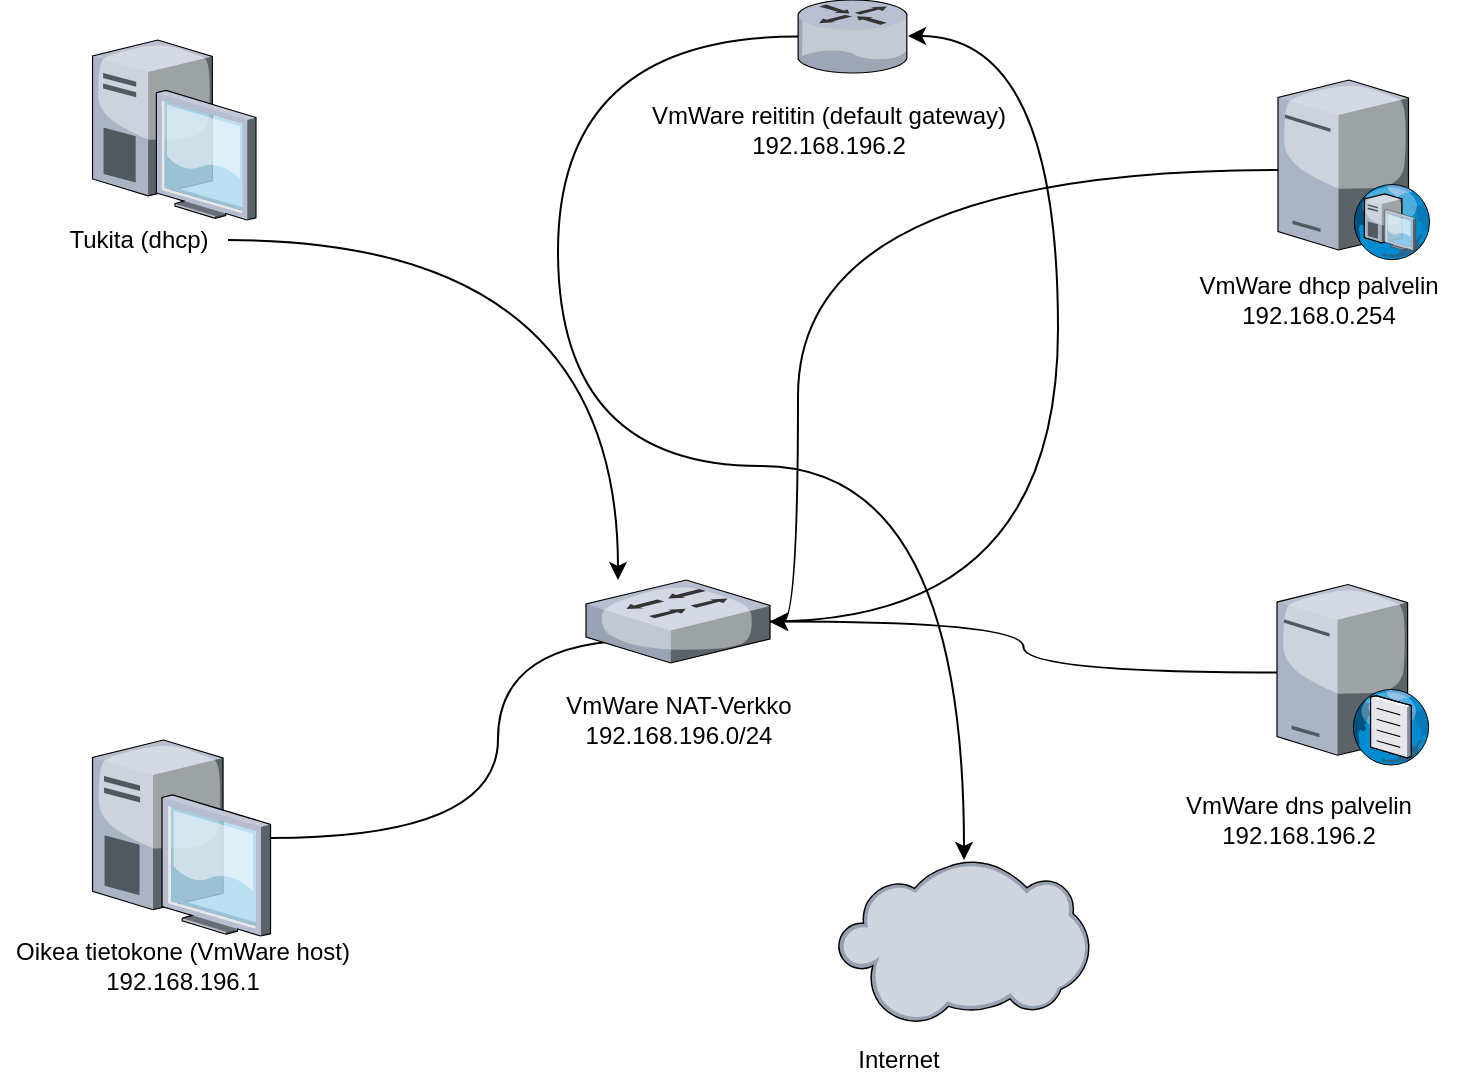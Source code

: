 <mxfile version="14.1.8" type="device"><diagram id="0ifUaing2joOj1ahk-am" name="Page-1"><mxGraphModel dx="1086" dy="774" grid="1" gridSize="10" guides="1" tooltips="1" connect="1" arrows="1" fold="1" page="1" pageScale="1" pageWidth="1169" pageHeight="827" math="0" shadow="0"><root><mxCell id="0"/><mxCell id="1" parent="0"/><mxCell id="35p4Wo60EAgf4-3JsMJy-3" value="" style="verticalLabelPosition=bottom;aspect=fixed;html=1;verticalAlign=top;strokeColor=none;align=center;outlineConnect=0;shape=mxgraph.citrix.desktop;" vertex="1" parent="1"><mxGeometry x="47.27" y="70" width="81.73" height="90" as="geometry"/></mxCell><mxCell id="35p4Wo60EAgf4-3JsMJy-4" value="" style="verticalLabelPosition=bottom;aspect=fixed;html=1;verticalAlign=top;strokeColor=none;align=center;outlineConnect=0;shape=mxgraph.citrix.cloud;" vertex="1" parent="1"><mxGeometry x="420" y="480" width="125.65" height="82" as="geometry"/></mxCell><mxCell id="35p4Wo60EAgf4-3JsMJy-25" style="edgeStyle=orthogonalEdgeStyle;curved=1;orthogonalLoop=1;jettySize=auto;html=1;entryX=0.391;entryY=0.723;entryDx=0;entryDy=0;entryPerimeter=0;startFill=0;" edge="1" parent="1" source="35p4Wo60EAgf4-3JsMJy-8" target="35p4Wo60EAgf4-3JsMJy-19"><mxGeometry relative="1" as="geometry"><Array as="points"><mxPoint x="250" y="469"/><mxPoint x="250" y="370"/></Array></mxGeometry></mxCell><mxCell id="35p4Wo60EAgf4-3JsMJy-8" value="" style="verticalLabelPosition=bottom;aspect=fixed;html=1;verticalAlign=top;strokeColor=none;align=center;outlineConnect=0;shape=mxgraph.citrix.desktop;" vertex="1" parent="1"><mxGeometry x="47.27" y="420" width="89" height="98" as="geometry"/></mxCell><mxCell id="35p4Wo60EAgf4-3JsMJy-24" style="edgeStyle=orthogonalEdgeStyle;orthogonalLoop=1;jettySize=auto;html=1;curved=1;startArrow=none;startFill=0;" edge="1" parent="1" source="35p4Wo60EAgf4-3JsMJy-12" target="35p4Wo60EAgf4-3JsMJy-19"><mxGeometry relative="1" as="geometry"><Array as="points"><mxPoint x="310" y="170"/></Array></mxGeometry></mxCell><mxCell id="35p4Wo60EAgf4-3JsMJy-12" value="Tukita (dhcp)&lt;br&gt;" style="text;html=1;align=center;verticalAlign=middle;resizable=0;points=[];autosize=1;" vertex="1" parent="1"><mxGeometry x="25" y="160" width="90" height="20" as="geometry"/></mxCell><mxCell id="35p4Wo60EAgf4-3JsMJy-13" value="Oikea tietokone (VmWare host)&lt;br&gt;192.168.196.1&lt;br&gt;" style="text;html=1;align=center;verticalAlign=middle;resizable=0;points=[];autosize=1;" vertex="1" parent="1"><mxGeometry x="1.77" y="518" width="180" height="30" as="geometry"/></mxCell><mxCell id="35p4Wo60EAgf4-3JsMJy-14" value="VmWare NAT-Verkko&lt;br&gt;192.168.196.0/24&lt;br&gt;" style="text;html=1;align=center;verticalAlign=middle;resizable=0;points=[];autosize=1;" vertex="1" parent="1"><mxGeometry x="275" y="395" width="130" height="30" as="geometry"/></mxCell><mxCell id="35p4Wo60EAgf4-3JsMJy-26" style="edgeStyle=orthogonalEdgeStyle;curved=1;orthogonalLoop=1;jettySize=auto;html=1;startFill=0;" edge="1" parent="1" source="35p4Wo60EAgf4-3JsMJy-15" target="35p4Wo60EAgf4-3JsMJy-19"><mxGeometry relative="1" as="geometry"><Array as="points"><mxPoint x="400" y="135"/><mxPoint x="400" y="361"/></Array></mxGeometry></mxCell><mxCell id="35p4Wo60EAgf4-3JsMJy-15" value="" style="verticalLabelPosition=bottom;aspect=fixed;html=1;verticalAlign=top;strokeColor=none;align=center;outlineConnect=0;shape=mxgraph.citrix.dhcp_server;" vertex="1" parent="1"><mxGeometry x="640" y="90" width="76" height="90" as="geometry"/></mxCell><mxCell id="35p4Wo60EAgf4-3JsMJy-16" value="VmWare dhcp palvelin&lt;br&gt;192.168.0.254&lt;br&gt;" style="text;html=1;align=center;verticalAlign=middle;resizable=0;points=[];autosize=1;" vertex="1" parent="1"><mxGeometry x="590" y="185" width="140" height="30" as="geometry"/></mxCell><mxCell id="35p4Wo60EAgf4-3JsMJy-27" style="edgeStyle=orthogonalEdgeStyle;curved=1;orthogonalLoop=1;jettySize=auto;html=1;startFill=0;" edge="1" parent="1" source="35p4Wo60EAgf4-3JsMJy-17" target="35p4Wo60EAgf4-3JsMJy-19"><mxGeometry relative="1" as="geometry"/></mxCell><mxCell id="35p4Wo60EAgf4-3JsMJy-17" value="" style="verticalLabelPosition=bottom;aspect=fixed;html=1;verticalAlign=top;strokeColor=none;align=center;outlineConnect=0;shape=mxgraph.citrix.dns_server;" vertex="1" parent="1"><mxGeometry x="639.5" y="340" width="76.5" height="92.5" as="geometry"/></mxCell><mxCell id="35p4Wo60EAgf4-3JsMJy-18" value="VmWare dns palvelin&lt;br&gt;192.168.196.2&lt;br&gt;" style="text;html=1;align=center;verticalAlign=middle;resizable=0;points=[];autosize=1;" vertex="1" parent="1"><mxGeometry x="585" y="445" width="130" height="30" as="geometry"/></mxCell><mxCell id="35p4Wo60EAgf4-3JsMJy-28" style="edgeStyle=orthogonalEdgeStyle;curved=1;orthogonalLoop=1;jettySize=auto;html=1;startFill=0;" edge="1" parent="1" source="35p4Wo60EAgf4-3JsMJy-19" target="35p4Wo60EAgf4-3JsMJy-20"><mxGeometry relative="1" as="geometry"><Array as="points"><mxPoint x="530" y="361"/><mxPoint x="530" y="68"/></Array></mxGeometry></mxCell><mxCell id="35p4Wo60EAgf4-3JsMJy-19" value="" style="verticalLabelPosition=bottom;aspect=fixed;html=1;verticalAlign=top;strokeColor=none;align=center;outlineConnect=0;shape=mxgraph.citrix.switch;" vertex="1" parent="1"><mxGeometry x="294" y="340" width="92" height="41.5" as="geometry"/></mxCell><mxCell id="35p4Wo60EAgf4-3JsMJy-29" style="edgeStyle=orthogonalEdgeStyle;curved=1;orthogonalLoop=1;jettySize=auto;html=1;startFill=0;" edge="1" parent="1" source="35p4Wo60EAgf4-3JsMJy-20" target="35p4Wo60EAgf4-3JsMJy-4"><mxGeometry relative="1" as="geometry"><Array as="points"><mxPoint x="280" y="68"/><mxPoint x="280" y="283"/><mxPoint x="483" y="283"/></Array></mxGeometry></mxCell><mxCell id="35p4Wo60EAgf4-3JsMJy-20" value="" style="verticalLabelPosition=bottom;aspect=fixed;html=1;verticalAlign=top;strokeColor=none;align=center;outlineConnect=0;shape=mxgraph.citrix.router;" vertex="1" parent="1"><mxGeometry x="400" y="50" width="55" height="36.5" as="geometry"/></mxCell><mxCell id="35p4Wo60EAgf4-3JsMJy-21" value="VmWare reititin (default gateway)&lt;br&gt;192.168.196.2&lt;br&gt;" style="text;html=1;align=center;verticalAlign=middle;resizable=0;points=[];autosize=1;" vertex="1" parent="1"><mxGeometry x="320" y="100" width="190" height="30" as="geometry"/></mxCell><mxCell id="35p4Wo60EAgf4-3JsMJy-22" value="Internet&lt;br&gt;" style="text;html=1;align=center;verticalAlign=middle;resizable=0;points=[];autosize=1;" vertex="1" parent="1"><mxGeometry x="420" y="570" width="60" height="20" as="geometry"/></mxCell></root></mxGraphModel></diagram></mxfile>